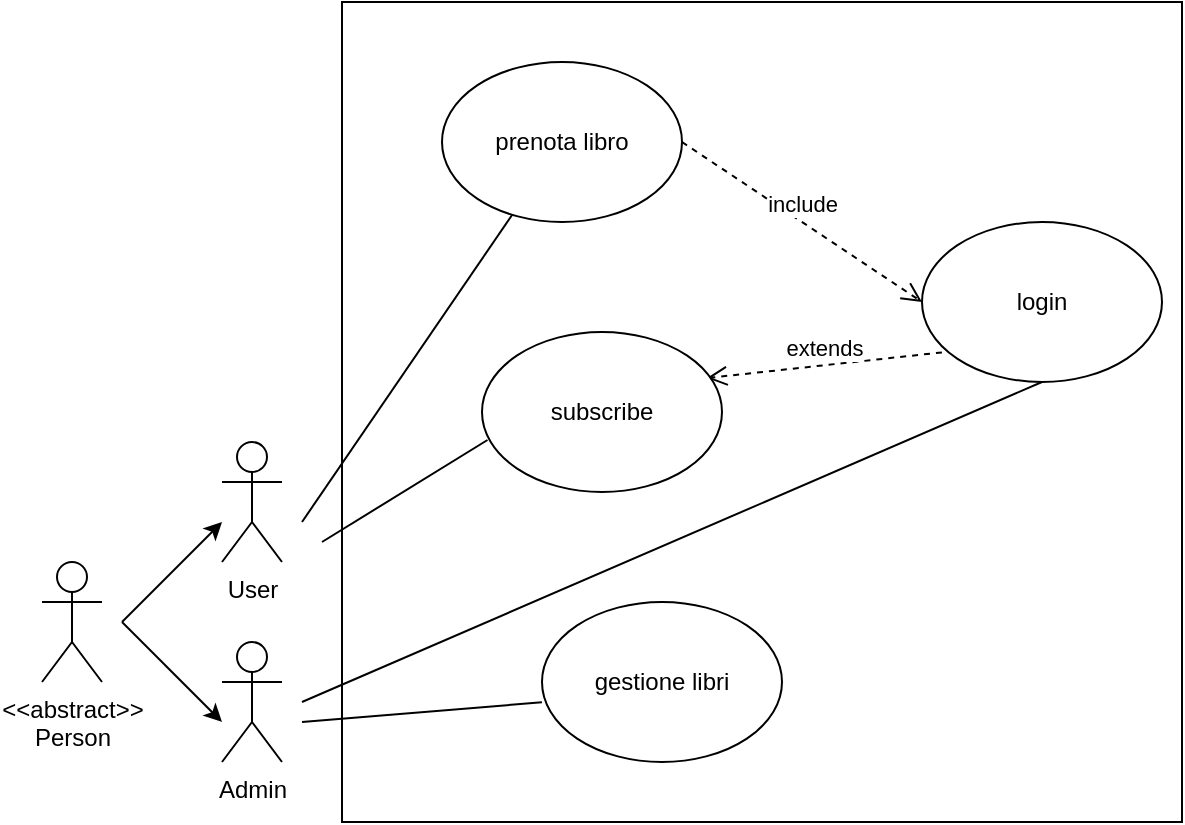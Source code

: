 <mxfile version="24.7.17">
  <diagram name="Pagina-1" id="02GKMPbsoLxoZ-Zhze37">
    <mxGraphModel dx="1321" dy="592" grid="1" gridSize="10" guides="1" tooltips="1" connect="1" arrows="1" fold="1" page="1" pageScale="1" pageWidth="827" pageHeight="1169" math="0" shadow="0">
      <root>
        <mxCell id="0" />
        <mxCell id="1" parent="0" />
        <mxCell id="x6eUfGFzxHGIitKMDGkb-120" value="&amp;lt;&amp;lt;abstract&amp;gt;&amp;gt;&lt;div&gt;Person&lt;/div&gt;" style="shape=umlActor;verticalLabelPosition=bottom;verticalAlign=top;html=1;outlineConnect=0;" vertex="1" parent="1">
          <mxGeometry x="400" y="640" width="30" height="60" as="geometry" />
        </mxCell>
        <mxCell id="x6eUfGFzxHGIitKMDGkb-121" value="" style="endArrow=classic;html=1;rounded=0;" edge="1" parent="1">
          <mxGeometry width="50" height="50" relative="1" as="geometry">
            <mxPoint x="440" y="670" as="sourcePoint" />
            <mxPoint x="490" y="620" as="targetPoint" />
          </mxGeometry>
        </mxCell>
        <mxCell id="x6eUfGFzxHGIitKMDGkb-122" value="" style="endArrow=classic;html=1;rounded=0;" edge="1" parent="1">
          <mxGeometry width="50" height="50" relative="1" as="geometry">
            <mxPoint x="440" y="670" as="sourcePoint" />
            <mxPoint x="490" y="720" as="targetPoint" />
          </mxGeometry>
        </mxCell>
        <mxCell id="x6eUfGFzxHGIitKMDGkb-123" value="Admin" style="shape=umlActor;verticalLabelPosition=bottom;verticalAlign=top;html=1;outlineConnect=0;" vertex="1" parent="1">
          <mxGeometry x="490" y="680" width="30" height="60" as="geometry" />
        </mxCell>
        <mxCell id="x6eUfGFzxHGIitKMDGkb-124" value="User" style="shape=umlActor;verticalLabelPosition=bottom;verticalAlign=top;html=1;outlineConnect=0;" vertex="1" parent="1">
          <mxGeometry x="490" y="580" width="30" height="60" as="geometry" />
        </mxCell>
        <mxCell id="x6eUfGFzxHGIitKMDGkb-125" value="" style="rounded=0;whiteSpace=wrap;html=1;" vertex="1" parent="1">
          <mxGeometry x="550" y="360" width="420" height="410" as="geometry" />
        </mxCell>
        <mxCell id="x6eUfGFzxHGIitKMDGkb-126" value="prenota libro" style="ellipse;whiteSpace=wrap;html=1;" vertex="1" parent="1">
          <mxGeometry x="600" y="390" width="120" height="80" as="geometry" />
        </mxCell>
        <mxCell id="x6eUfGFzxHGIitKMDGkb-127" value="" style="endArrow=none;html=1;rounded=0;" edge="1" parent="1" source="x6eUfGFzxHGIitKMDGkb-126">
          <mxGeometry width="50" height="50" relative="1" as="geometry">
            <mxPoint x="540" y="620" as="sourcePoint" />
            <mxPoint x="530" y="620" as="targetPoint" />
          </mxGeometry>
        </mxCell>
        <mxCell id="x6eUfGFzxHGIitKMDGkb-128" value="include" style="html=1;verticalAlign=bottom;endArrow=open;dashed=1;endSize=8;curved=0;rounded=0;exitX=1;exitY=0.5;exitDx=0;exitDy=0;entryX=0;entryY=0.5;entryDx=0;entryDy=0;" edge="1" parent="1" source="x6eUfGFzxHGIitKMDGkb-126" target="x6eUfGFzxHGIitKMDGkb-129">
          <mxGeometry relative="1" as="geometry">
            <mxPoint x="790" y="620" as="sourcePoint" />
            <mxPoint x="710" y="620" as="targetPoint" />
          </mxGeometry>
        </mxCell>
        <mxCell id="x6eUfGFzxHGIitKMDGkb-129" value="login" style="ellipse;whiteSpace=wrap;html=1;" vertex="1" parent="1">
          <mxGeometry x="840" y="470" width="120" height="80" as="geometry" />
        </mxCell>
        <mxCell id="x6eUfGFzxHGIitKMDGkb-130" value="extends" style="html=1;verticalAlign=bottom;endArrow=open;dashed=1;endSize=8;curved=0;rounded=0;exitX=0.083;exitY=0.815;exitDx=0;exitDy=0;exitPerimeter=0;entryX=0.937;entryY=0.288;entryDx=0;entryDy=0;entryPerimeter=0;" edge="1" parent="1" source="x6eUfGFzxHGIitKMDGkb-129" target="x6eUfGFzxHGIitKMDGkb-131">
          <mxGeometry relative="1" as="geometry">
            <mxPoint x="770" y="570" as="sourcePoint" />
            <mxPoint x="820" y="580" as="targetPoint" />
          </mxGeometry>
        </mxCell>
        <mxCell id="x6eUfGFzxHGIitKMDGkb-131" value="subscribe" style="ellipse;whiteSpace=wrap;html=1;" vertex="1" parent="1">
          <mxGeometry x="620" y="525" width="120" height="80" as="geometry" />
        </mxCell>
        <mxCell id="x6eUfGFzxHGIitKMDGkb-132" value="" style="endArrow=none;html=1;rounded=0;entryX=0.023;entryY=0.675;entryDx=0;entryDy=0;entryPerimeter=0;" edge="1" parent="1" target="x6eUfGFzxHGIitKMDGkb-131">
          <mxGeometry width="50" height="50" relative="1" as="geometry">
            <mxPoint x="540" y="630" as="sourcePoint" />
            <mxPoint x="750" y="530" as="targetPoint" />
          </mxGeometry>
        </mxCell>
        <mxCell id="x6eUfGFzxHGIitKMDGkb-133" value="" style="endArrow=none;html=1;rounded=0;entryX=0.5;entryY=1;entryDx=0;entryDy=0;" edge="1" parent="1" target="x6eUfGFzxHGIitKMDGkb-129">
          <mxGeometry width="50" height="50" relative="1" as="geometry">
            <mxPoint x="530" y="710" as="sourcePoint" />
            <mxPoint x="820" y="530" as="targetPoint" />
          </mxGeometry>
        </mxCell>
        <mxCell id="x6eUfGFzxHGIitKMDGkb-134" value="" style="endArrow=none;html=1;rounded=0;entryX=0.238;entryY=0.854;entryDx=0;entryDy=0;entryPerimeter=0;" edge="1" parent="1" target="x6eUfGFzxHGIitKMDGkb-125">
          <mxGeometry width="50" height="50" relative="1" as="geometry">
            <mxPoint x="530" y="720" as="sourcePoint" />
            <mxPoint x="820" y="530" as="targetPoint" />
          </mxGeometry>
        </mxCell>
        <mxCell id="x6eUfGFzxHGIitKMDGkb-135" value="gestione libri" style="ellipse;whiteSpace=wrap;html=1;" vertex="1" parent="1">
          <mxGeometry x="650" y="660" width="120" height="80" as="geometry" />
        </mxCell>
      </root>
    </mxGraphModel>
  </diagram>
</mxfile>
